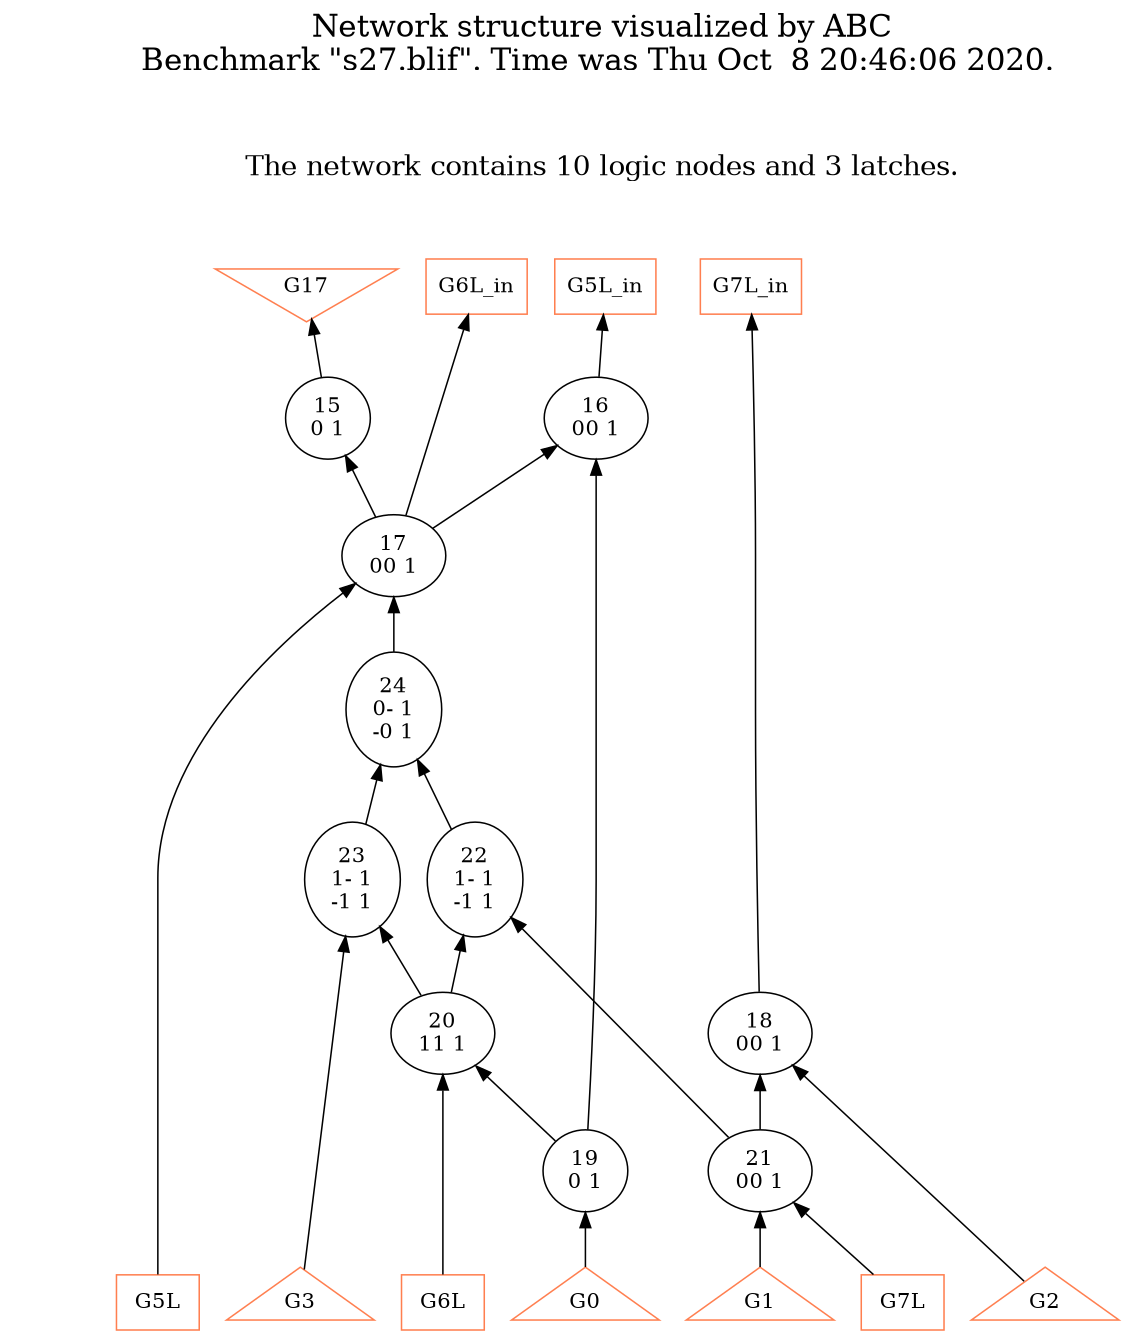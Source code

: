 # Network structure generated by ABC

digraph network {
size = "7.5,10";
center = true;
edge [dir = back];

{
  node [shape = plaintext];
  edge [style = invis];
  LevelTitle1 [label=""];
  LevelTitle2 [label=""];
  Level7 [label = ""];
  Level6 [label = ""];
  Level5 [label = ""];
  Level4 [label = ""];
  Level3 [label = ""];
  Level2 [label = ""];
  Level1 [label = ""];
  Level0 [label = ""];
  LevelTitle1 ->  LevelTitle2 ->  Level7 ->  Level6 ->  Level5 ->  Level4 ->  Level3 ->  Level2 ->  Level1 ->  Level0;
}

{
  rank = same;
  LevelTitle1;
  title1 [shape=plaintext,
          fontsize=20,
          fontname = "Times-Roman",
          label="Network structure visualized by ABC\nBenchmark \"s27.blif\". Time was Thu Oct  8 20:46:06 2020. "
         ];
}

{
  rank = same;
  LevelTitle2;
  title2 [shape=plaintext,
          fontsize=18,
          fontname = "Times-Roman",
          label="The network contains 10 logic nodes and 3 latches.\n"
         ];
}

{
  rank = same;
  Level7;
  Node5 [label = "G17", shape = invtriangle, color = coral, fillcolor = coral];
  Node7 [label = "G5L_in", shape = box, color = coral, fillcolor = coral];
  Node10 [label = "G6L_in", shape = box, color = coral, fillcolor = coral];
  Node13 [label = "G7L_in", shape = box, color = coral, fillcolor = coral];
}

{
  rank = same;
  Level6;
  Node15 [label = "15\n0 1", shape = ellipse];
  Node16 [label = "16\n00 1", shape = ellipse];
}

{
  rank = same;
  Level5;
  Node17 [label = "17\n00 1", shape = ellipse];
}

{
  rank = same;
  Level4;
  Node24 [label = "24\n0- 1\n-0 1", shape = ellipse];
}

{
  rank = same;
  Level3;
  Node22 [label = "22\n1- 1\n-1 1", shape = ellipse];
  Node23 [label = "23\n1- 1\n-1 1", shape = ellipse];
}

{
  rank = same;
  Level2;
  Node18 [label = "18\n00 1", shape = ellipse];
  Node20 [label = "20\n11 1", shape = ellipse];
}

{
  rank = same;
  Level1;
  Node19 [label = "19\n0 1", shape = ellipse];
  Node21 [label = "21\n00 1", shape = ellipse];
}

{
  rank = same;
  Level0;
  Node1 [label = "G0", shape = triangle, color = coral, fillcolor = coral];
  Node2 [label = "G1", shape = triangle, color = coral, fillcolor = coral];
  Node3 [label = "G2", shape = triangle, color = coral, fillcolor = coral];
  Node4 [label = "G3", shape = triangle, color = coral, fillcolor = coral];
  Node8 [label = "G5L", shape = box, color = coral, fillcolor = coral];
  Node11 [label = "G6L", shape = box, color = coral, fillcolor = coral];
  Node14 [label = "G7L", shape = box, color = coral, fillcolor = coral];
}

title1 -> title2 [style = invis];
title2 -> Node5 [style = invis];
title2 -> Node7 [style = invis];
title2 -> Node10 [style = invis];
title2 -> Node13 [style = invis];
Node5 -> Node15 [style = solid];
Node7 -> Node16 [style = solid];
Node10 -> Node17 [style = solid];
Node13 -> Node18 [style = solid];
Node15 -> Node17 [style = solid];
Node16 -> Node19 [style = solid];
Node16 -> Node17 [style = solid];
Node17 -> Node8 [style = solid];
Node17 -> Node24 [style = solid];
Node18 -> Node3 [style = solid];
Node18 -> Node21 [style = solid];
Node19 -> Node1 [style = solid];
Node20 -> Node19 [style = solid];
Node20 -> Node11 [style = solid];
Node21 -> Node2 [style = solid];
Node21 -> Node14 [style = solid];
Node22 -> Node21 [style = solid];
Node22 -> Node20 [style = solid];
Node23 -> Node4 [style = solid];
Node23 -> Node20 [style = solid];
Node24 -> Node23 [style = solid];
Node24 -> Node22 [style = solid];
}


